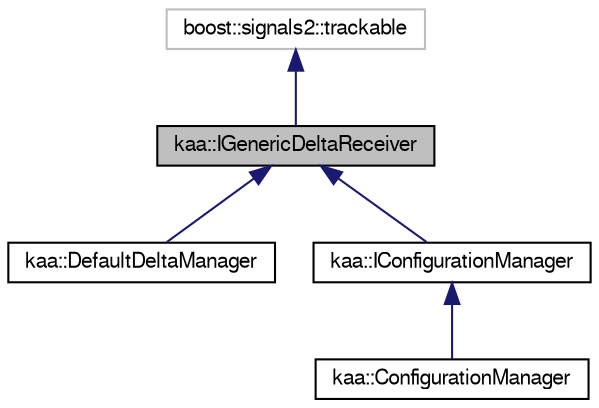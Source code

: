 digraph "kaa::IGenericDeltaReceiver"
{
  bgcolor="transparent";
  edge [fontname="FreeSans",fontsize="10",labelfontname="FreeSans",labelfontsize="10"];
  node [fontname="FreeSans",fontsize="10",shape=record];
  Node1 [label="kaa::IGenericDeltaReceiver",height=0.2,width=0.4,color="black", fillcolor="grey75", style="filled" fontcolor="black"];
  Node2 -> Node1 [dir="back",color="midnightblue",fontsize="10",style="solid",fontname="FreeSans"];
  Node2 [label="boost::signals2::trackable",height=0.2,width=0.4,color="grey75"];
  Node1 -> Node3 [dir="back",color="midnightblue",fontsize="10",style="solid",fontname="FreeSans"];
  Node3 [label="kaa::DefaultDeltaManager",height=0.2,width=0.4,color="black",URL="$classkaa_1_1DefaultDeltaManager.html"];
  Node1 -> Node4 [dir="back",color="midnightblue",fontsize="10",style="solid",fontname="FreeSans"];
  Node4 [label="kaa::IConfigurationManager",height=0.2,width=0.4,color="black",URL="$classkaa_1_1IConfigurationManager.html"];
  Node4 -> Node5 [dir="back",color="midnightblue",fontsize="10",style="solid",fontname="FreeSans"];
  Node5 [label="kaa::ConfigurationManager",height=0.2,width=0.4,color="black",URL="$classkaa_1_1ConfigurationManager.html"];
}
